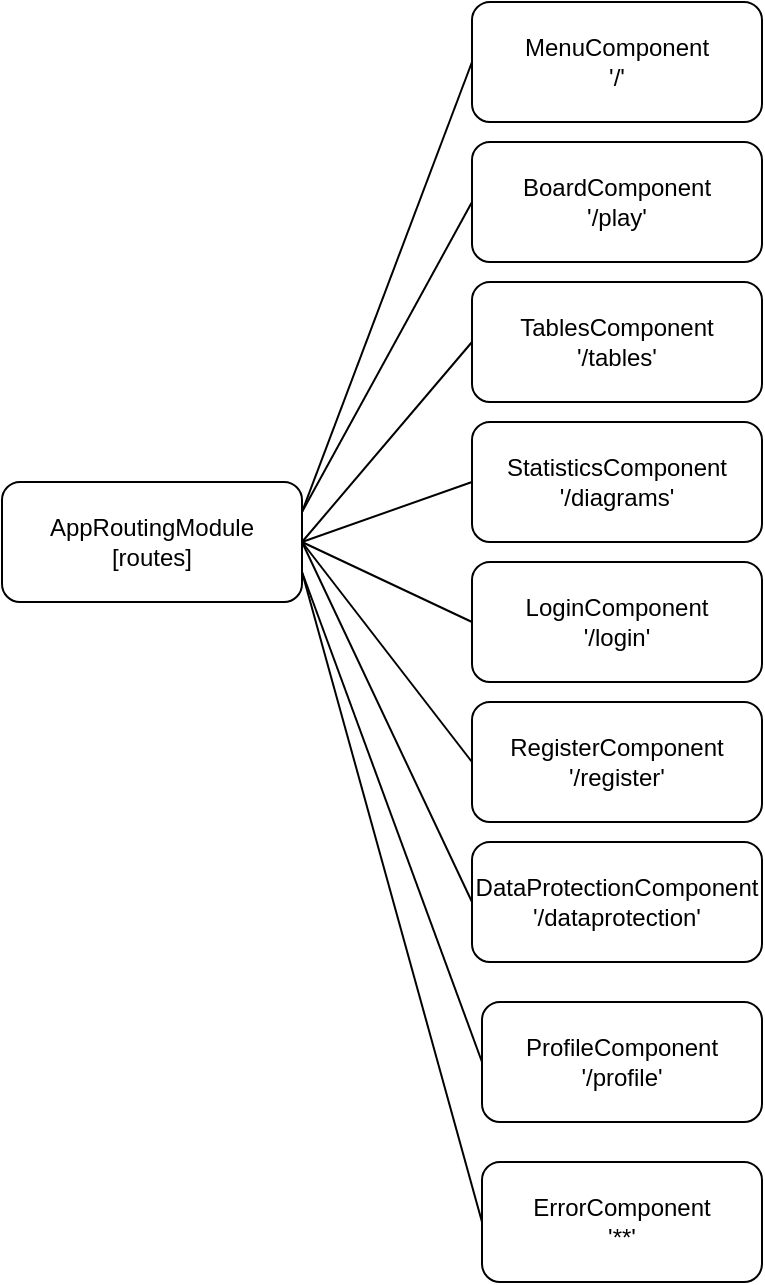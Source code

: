 <mxfile version="12.1.3" pages="1"><diagram id="3W26ziOgR8w_3bzuooKw" name="Page-1"><mxGraphModel dx="1336" dy="632" grid="1" gridSize="10" guides="1" tooltips="1" connect="1" arrows="1" fold="1" page="1" pageScale="1" pageWidth="850" pageHeight="1100" math="0" shadow="0"><root><mxCell id="0"/><mxCell id="1" parent="0"/><mxCell id="m9b2C26IVOllo9a5ICjG-1" value="&lt;div&gt;AppRoutingModule&lt;/div&gt;&lt;div&gt;[routes]&lt;br&gt;&lt;/div&gt;" style="rounded=1;whiteSpace=wrap;html=1;" vertex="1" parent="1"><mxGeometry x="70" y="260" width="150" height="60" as="geometry"/></mxCell><mxCell id="m9b2C26IVOllo9a5ICjG-2" value="&lt;div&gt;MenuComponent&lt;/div&gt;&lt;div&gt;'/'&lt;br&gt;&lt;/div&gt;" style="rounded=1;whiteSpace=wrap;html=1;" vertex="1" parent="1"><mxGeometry x="305" y="20" width="145" height="60" as="geometry"/></mxCell><mxCell id="m9b2C26IVOllo9a5ICjG-3" value="" style="endArrow=none;html=1;entryX=1;entryY=0.25;entryDx=0;entryDy=0;exitX=0;exitY=0.5;exitDx=0;exitDy=0;" edge="1" parent="1" source="m9b2C26IVOllo9a5ICjG-2" target="m9b2C26IVOllo9a5ICjG-1"><mxGeometry width="50" height="50" relative="1" as="geometry"><mxPoint x="70" y="390" as="sourcePoint"/><mxPoint x="120" y="340" as="targetPoint"/></mxGeometry></mxCell><mxCell id="m9b2C26IVOllo9a5ICjG-4" value="&lt;div&gt;BoardComponent&lt;/div&gt;&lt;div&gt;'/play'&lt;br&gt;&lt;/div&gt;" style="rounded=1;whiteSpace=wrap;html=1;" vertex="1" parent="1"><mxGeometry x="305" y="90" width="145" height="60" as="geometry"/></mxCell><mxCell id="m9b2C26IVOllo9a5ICjG-5" value="&lt;div&gt;TablesComponent&lt;/div&gt;&lt;div&gt;'/tables'&lt;br&gt;&lt;/div&gt;" style="rounded=1;whiteSpace=wrap;html=1;" vertex="1" parent="1"><mxGeometry x="305" y="160" width="145" height="60" as="geometry"/></mxCell><mxCell id="m9b2C26IVOllo9a5ICjG-6" value="&lt;div&gt;StatisticsComponent&lt;/div&gt;&lt;div&gt;'/diagrams'&lt;br&gt;&lt;/div&gt;" style="rounded=1;whiteSpace=wrap;html=1;" vertex="1" parent="1"><mxGeometry x="305" y="230" width="145" height="60" as="geometry"/></mxCell><mxCell id="m9b2C26IVOllo9a5ICjG-7" value="&lt;div&gt;LoginComponent&lt;/div&gt;&lt;div&gt;'/login'&lt;br&gt;&lt;/div&gt;" style="rounded=1;whiteSpace=wrap;html=1;" vertex="1" parent="1"><mxGeometry x="305" y="300" width="145" height="60" as="geometry"/></mxCell><mxCell id="m9b2C26IVOllo9a5ICjG-8" value="&lt;div&gt;RegisterComponent&lt;/div&gt;&lt;div&gt;'/register'&lt;br&gt;&lt;/div&gt;" style="rounded=1;whiteSpace=wrap;html=1;" vertex="1" parent="1"><mxGeometry x="305" y="370" width="145" height="60" as="geometry"/></mxCell><mxCell id="m9b2C26IVOllo9a5ICjG-9" value="&lt;div&gt;ErrorComponent&lt;/div&gt;&lt;div&gt;'**'&lt;br&gt;&lt;/div&gt;" style="rounded=1;whiteSpace=wrap;html=1;" vertex="1" parent="1"><mxGeometry x="310" y="600" width="140" height="60" as="geometry"/></mxCell><mxCell id="m9b2C26IVOllo9a5ICjG-10" value="&lt;div&gt;DataProtectionComponent&lt;/div&gt;&lt;div&gt;'/dataprotection'&lt;br&gt;&lt;/div&gt;" style="rounded=1;whiteSpace=wrap;html=1;" vertex="1" parent="1"><mxGeometry x="305" y="440" width="145" height="60" as="geometry"/></mxCell><mxCell id="m9b2C26IVOllo9a5ICjG-11" value="&lt;div&gt;ProfileComponent&lt;/div&gt;&lt;div&gt;'/profile'&lt;br&gt;&lt;/div&gt;" style="rounded=1;whiteSpace=wrap;html=1;" vertex="1" parent="1"><mxGeometry x="310" y="520" width="140" height="60" as="geometry"/></mxCell><mxCell id="m9b2C26IVOllo9a5ICjG-13" value="" style="endArrow=none;html=1;entryX=0;entryY=0.5;entryDx=0;entryDy=0;exitX=1;exitY=0.25;exitDx=0;exitDy=0;" edge="1" parent="1" source="m9b2C26IVOllo9a5ICjG-1" target="m9b2C26IVOllo9a5ICjG-4"><mxGeometry width="50" height="50" relative="1" as="geometry"><mxPoint x="220" y="410" as="sourcePoint"/><mxPoint x="270" y="360" as="targetPoint"/></mxGeometry></mxCell><mxCell id="m9b2C26IVOllo9a5ICjG-14" value="" style="endArrow=none;html=1;entryX=0;entryY=0.5;entryDx=0;entryDy=0;exitX=1;exitY=0.5;exitDx=0;exitDy=0;" edge="1" parent="1" source="m9b2C26IVOllo9a5ICjG-1" target="m9b2C26IVOllo9a5ICjG-5"><mxGeometry width="50" height="50" relative="1" as="geometry"><mxPoint x="90" y="490" as="sourcePoint"/><mxPoint x="140" y="440" as="targetPoint"/></mxGeometry></mxCell><mxCell id="m9b2C26IVOllo9a5ICjG-15" value="" style="endArrow=none;html=1;entryX=0;entryY=0.5;entryDx=0;entryDy=0;exitX=1;exitY=0.5;exitDx=0;exitDy=0;" edge="1" parent="1" source="m9b2C26IVOllo9a5ICjG-1" target="m9b2C26IVOllo9a5ICjG-6"><mxGeometry width="50" height="50" relative="1" as="geometry"><mxPoint x="200" y="430" as="sourcePoint"/><mxPoint x="250" y="380" as="targetPoint"/></mxGeometry></mxCell><mxCell id="m9b2C26IVOllo9a5ICjG-16" value="" style="endArrow=none;html=1;entryX=0;entryY=0.5;entryDx=0;entryDy=0;exitX=1;exitY=0.5;exitDx=0;exitDy=0;" edge="1" parent="1" source="m9b2C26IVOllo9a5ICjG-1" target="m9b2C26IVOllo9a5ICjG-7"><mxGeometry width="50" height="50" relative="1" as="geometry"><mxPoint x="120" y="460" as="sourcePoint"/><mxPoint x="170" y="410" as="targetPoint"/></mxGeometry></mxCell><mxCell id="m9b2C26IVOllo9a5ICjG-17" value="" style="endArrow=none;html=1;entryX=0;entryY=0.5;entryDx=0;entryDy=0;" edge="1" parent="1" target="m9b2C26IVOllo9a5ICjG-8"><mxGeometry width="50" height="50" relative="1" as="geometry"><mxPoint x="220" y="290" as="sourcePoint"/><mxPoint x="260" y="410" as="targetPoint"/></mxGeometry></mxCell><mxCell id="m9b2C26IVOllo9a5ICjG-18" value="" style="endArrow=none;html=1;entryX=0;entryY=0.5;entryDx=0;entryDy=0;exitX=1;exitY=0.5;exitDx=0;exitDy=0;" edge="1" parent="1" source="m9b2C26IVOllo9a5ICjG-1" target="m9b2C26IVOllo9a5ICjG-10"><mxGeometry width="50" height="50" relative="1" as="geometry"><mxPoint x="170" y="520" as="sourcePoint"/><mxPoint x="220" y="470" as="targetPoint"/></mxGeometry></mxCell><mxCell id="m9b2C26IVOllo9a5ICjG-19" value="" style="endArrow=none;html=1;entryX=0;entryY=0.5;entryDx=0;entryDy=0;exitX=1;exitY=0.75;exitDx=0;exitDy=0;" edge="1" parent="1" source="m9b2C26IVOllo9a5ICjG-1" target="m9b2C26IVOllo9a5ICjG-11"><mxGeometry width="50" height="50" relative="1" as="geometry"><mxPoint x="110" y="530" as="sourcePoint"/><mxPoint x="160" y="480" as="targetPoint"/></mxGeometry></mxCell><mxCell id="m9b2C26IVOllo9a5ICjG-20" value="" style="endArrow=none;html=1;entryX=0;entryY=0.5;entryDx=0;entryDy=0;exitX=1;exitY=0.75;exitDx=0;exitDy=0;" edge="1" parent="1" source="m9b2C26IVOllo9a5ICjG-1" target="m9b2C26IVOllo9a5ICjG-9"><mxGeometry width="50" height="50" relative="1" as="geometry"><mxPoint x="180" y="610" as="sourcePoint"/><mxPoint x="230" y="560" as="targetPoint"/></mxGeometry></mxCell></root></mxGraphModel></diagram></mxfile>